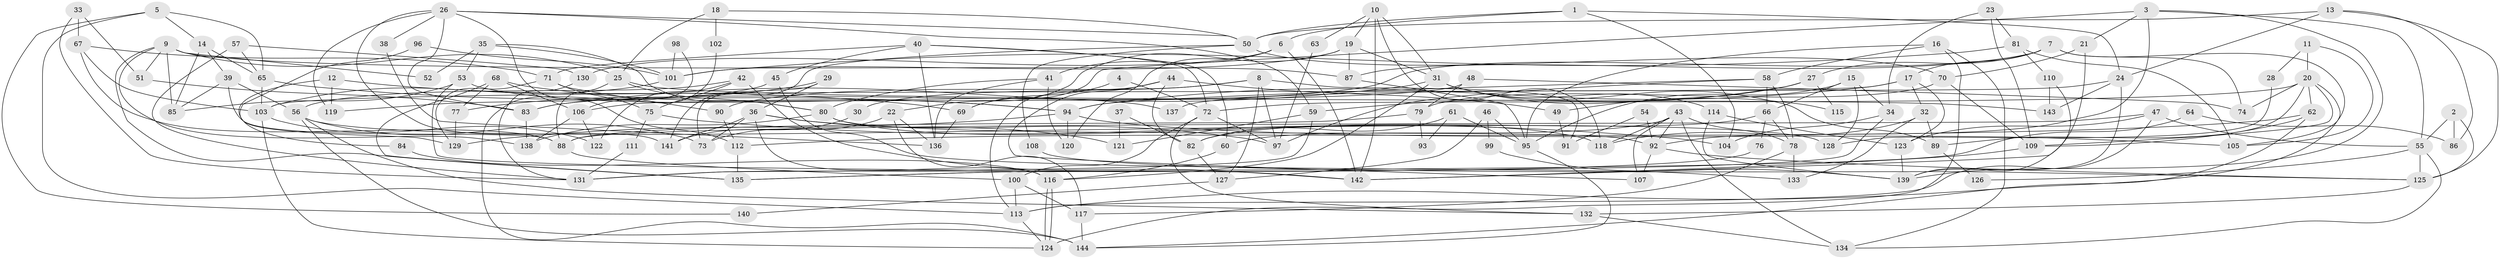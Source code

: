 // Generated by graph-tools (version 1.1) at 2025/11/02/27/25 16:11:24]
// undirected, 144 vertices, 288 edges
graph export_dot {
graph [start="1"]
  node [color=gray90,style=filled];
  1;
  2;
  3;
  4;
  5;
  6;
  7;
  8;
  9;
  10;
  11;
  12;
  13;
  14;
  15;
  16;
  17;
  18;
  19;
  20;
  21;
  22;
  23;
  24;
  25;
  26;
  27;
  28;
  29;
  30;
  31;
  32;
  33;
  34;
  35;
  36;
  37;
  38;
  39;
  40;
  41;
  42;
  43;
  44;
  45;
  46;
  47;
  48;
  49;
  50;
  51;
  52;
  53;
  54;
  55;
  56;
  57;
  58;
  59;
  60;
  61;
  62;
  63;
  64;
  65;
  66;
  67;
  68;
  69;
  70;
  71;
  72;
  73;
  74;
  75;
  76;
  77;
  78;
  79;
  80;
  81;
  82;
  83;
  84;
  85;
  86;
  87;
  88;
  89;
  90;
  91;
  92;
  93;
  94;
  95;
  96;
  97;
  98;
  99;
  100;
  101;
  102;
  103;
  104;
  105;
  106;
  107;
  108;
  109;
  110;
  111;
  112;
  113;
  114;
  115;
  116;
  117;
  118;
  119;
  120;
  121;
  122;
  123;
  124;
  125;
  126;
  127;
  128;
  129;
  130;
  131;
  132;
  133;
  134;
  135;
  136;
  137;
  138;
  139;
  140;
  141;
  142;
  143;
  144;
  1 -- 24;
  1 -- 50;
  1 -- 6;
  1 -- 104;
  2 -- 125;
  2 -- 55;
  2 -- 86;
  3 -- 92;
  3 -- 55;
  3 -- 21;
  3 -- 69;
  3 -- 139;
  4 -- 69;
  4 -- 72;
  5 -- 113;
  5 -- 65;
  5 -- 14;
  5 -- 140;
  6 -- 142;
  6 -- 41;
  6 -- 120;
  6 -- 130;
  7 -- 74;
  7 -- 83;
  7 -- 17;
  7 -- 27;
  7 -- 87;
  7 -- 105;
  8 -- 97;
  8 -- 90;
  8 -- 30;
  8 -- 91;
  8 -- 127;
  9 -- 25;
  9 -- 85;
  9 -- 51;
  9 -- 52;
  9 -- 87;
  9 -- 135;
  9 -- 138;
  10 -- 19;
  10 -- 118;
  10 -- 31;
  10 -- 63;
  10 -- 142;
  11 -- 105;
  11 -- 20;
  11 -- 28;
  12 -- 119;
  12 -- 69;
  12 -- 84;
  13 -- 24;
  13 -- 125;
  13 -- 50;
  13 -- 86;
  14 -- 85;
  14 -- 39;
  14 -- 65;
  15 -- 66;
  15 -- 34;
  15 -- 95;
  15 -- 128;
  16 -- 95;
  16 -- 124;
  16 -- 58;
  16 -- 134;
  17 -- 94;
  17 -- 32;
  17 -- 103;
  17 -- 123;
  18 -- 25;
  18 -- 50;
  18 -- 102;
  19 -- 31;
  19 -- 87;
  19 -- 22;
  19 -- 101;
  20 -- 89;
  20 -- 113;
  20 -- 62;
  20 -- 72;
  20 -- 74;
  20 -- 109;
  21 -- 142;
  21 -- 70;
  22 -- 73;
  22 -- 117;
  22 -- 136;
  23 -- 81;
  23 -- 109;
  23 -- 34;
  24 -- 143;
  24 -- 139;
  24 -- 137;
  25 -- 88;
  25 -- 80;
  25 -- 143;
  26 -- 83;
  26 -- 141;
  26 -- 38;
  26 -- 50;
  26 -- 59;
  26 -- 112;
  26 -- 119;
  27 -- 59;
  27 -- 49;
  27 -- 115;
  28 -- 128;
  29 -- 73;
  29 -- 36;
  29 -- 77;
  30 -- 141;
  31 -- 114;
  31 -- 83;
  31 -- 89;
  31 -- 115;
  31 -- 116;
  32 -- 118;
  32 -- 89;
  32 -- 133;
  33 -- 51;
  33 -- 67;
  33 -- 131;
  34 -- 135;
  34 -- 104;
  35 -- 101;
  35 -- 80;
  35 -- 52;
  35 -- 53;
  36 -- 97;
  36 -- 116;
  36 -- 73;
  36 -- 121;
  36 -- 141;
  37 -- 121;
  37 -- 82;
  38 -- 136;
  39 -- 56;
  39 -- 85;
  39 -- 88;
  40 -- 136;
  40 -- 71;
  40 -- 45;
  40 -- 60;
  40 -- 72;
  41 -- 120;
  41 -- 80;
  41 -- 136;
  42 -- 56;
  42 -- 142;
  42 -- 75;
  42 -- 122;
  43 -- 78;
  43 -- 60;
  43 -- 92;
  43 -- 107;
  43 -- 118;
  43 -- 134;
  44 -- 113;
  44 -- 107;
  44 -- 49;
  44 -- 82;
  45 -- 133;
  45 -- 119;
  46 -- 127;
  46 -- 95;
  46 -- 99;
  47 -- 55;
  47 -- 88;
  47 -- 113;
  47 -- 123;
  48 -- 106;
  48 -- 79;
  48 -- 74;
  49 -- 91;
  50 -- 70;
  50 -- 108;
  50 -- 141;
  51 -- 83;
  53 -- 142;
  53 -- 85;
  53 -- 137;
  54 -- 92;
  54 -- 91;
  55 -- 134;
  55 -- 125;
  55 -- 126;
  56 -- 132;
  56 -- 144;
  56 -- 73;
  56 -- 128;
  57 -- 131;
  57 -- 65;
  57 -- 130;
  58 -- 94;
  58 -- 66;
  58 -- 78;
  58 -- 97;
  59 -- 131;
  59 -- 121;
  60 -- 116;
  61 -- 95;
  61 -- 82;
  61 -- 93;
  62 -- 109;
  62 -- 112;
  62 -- 144;
  63 -- 97;
  64 -- 135;
  64 -- 86;
  65 -- 103;
  65 -- 94;
  66 -- 78;
  66 -- 76;
  66 -- 82;
  67 -- 103;
  67 -- 88;
  67 -- 71;
  68 -- 77;
  68 -- 135;
  68 -- 94;
  68 -- 106;
  69 -- 136;
  70 -- 79;
  70 -- 109;
  71 -- 75;
  71 -- 90;
  71 -- 129;
  72 -- 97;
  72 -- 100;
  72 -- 132;
  75 -- 104;
  75 -- 111;
  76 -- 131;
  77 -- 129;
  78 -- 117;
  78 -- 133;
  79 -- 88;
  79 -- 93;
  80 -- 138;
  80 -- 92;
  80 -- 118;
  81 -- 101;
  81 -- 105;
  81 -- 110;
  82 -- 127;
  83 -- 138;
  84 -- 116;
  87 -- 95;
  88 -- 100;
  89 -- 126;
  90 -- 112;
  92 -- 107;
  92 -- 125;
  94 -- 105;
  94 -- 120;
  94 -- 129;
  95 -- 144;
  96 -- 101;
  96 -- 129;
  98 -- 101;
  98 -- 144;
  99 -- 139;
  100 -- 117;
  100 -- 113;
  101 -- 103;
  102 -- 106;
  103 -- 124;
  103 -- 122;
  106 -- 122;
  106 -- 138;
  108 -- 125;
  109 -- 142;
  110 -- 139;
  110 -- 143;
  111 -- 131;
  112 -- 135;
  113 -- 124;
  114 -- 139;
  114 -- 123;
  116 -- 124;
  116 -- 124;
  117 -- 144;
  123 -- 139;
  125 -- 132;
  127 -- 140;
  130 -- 131;
  132 -- 134;
}
